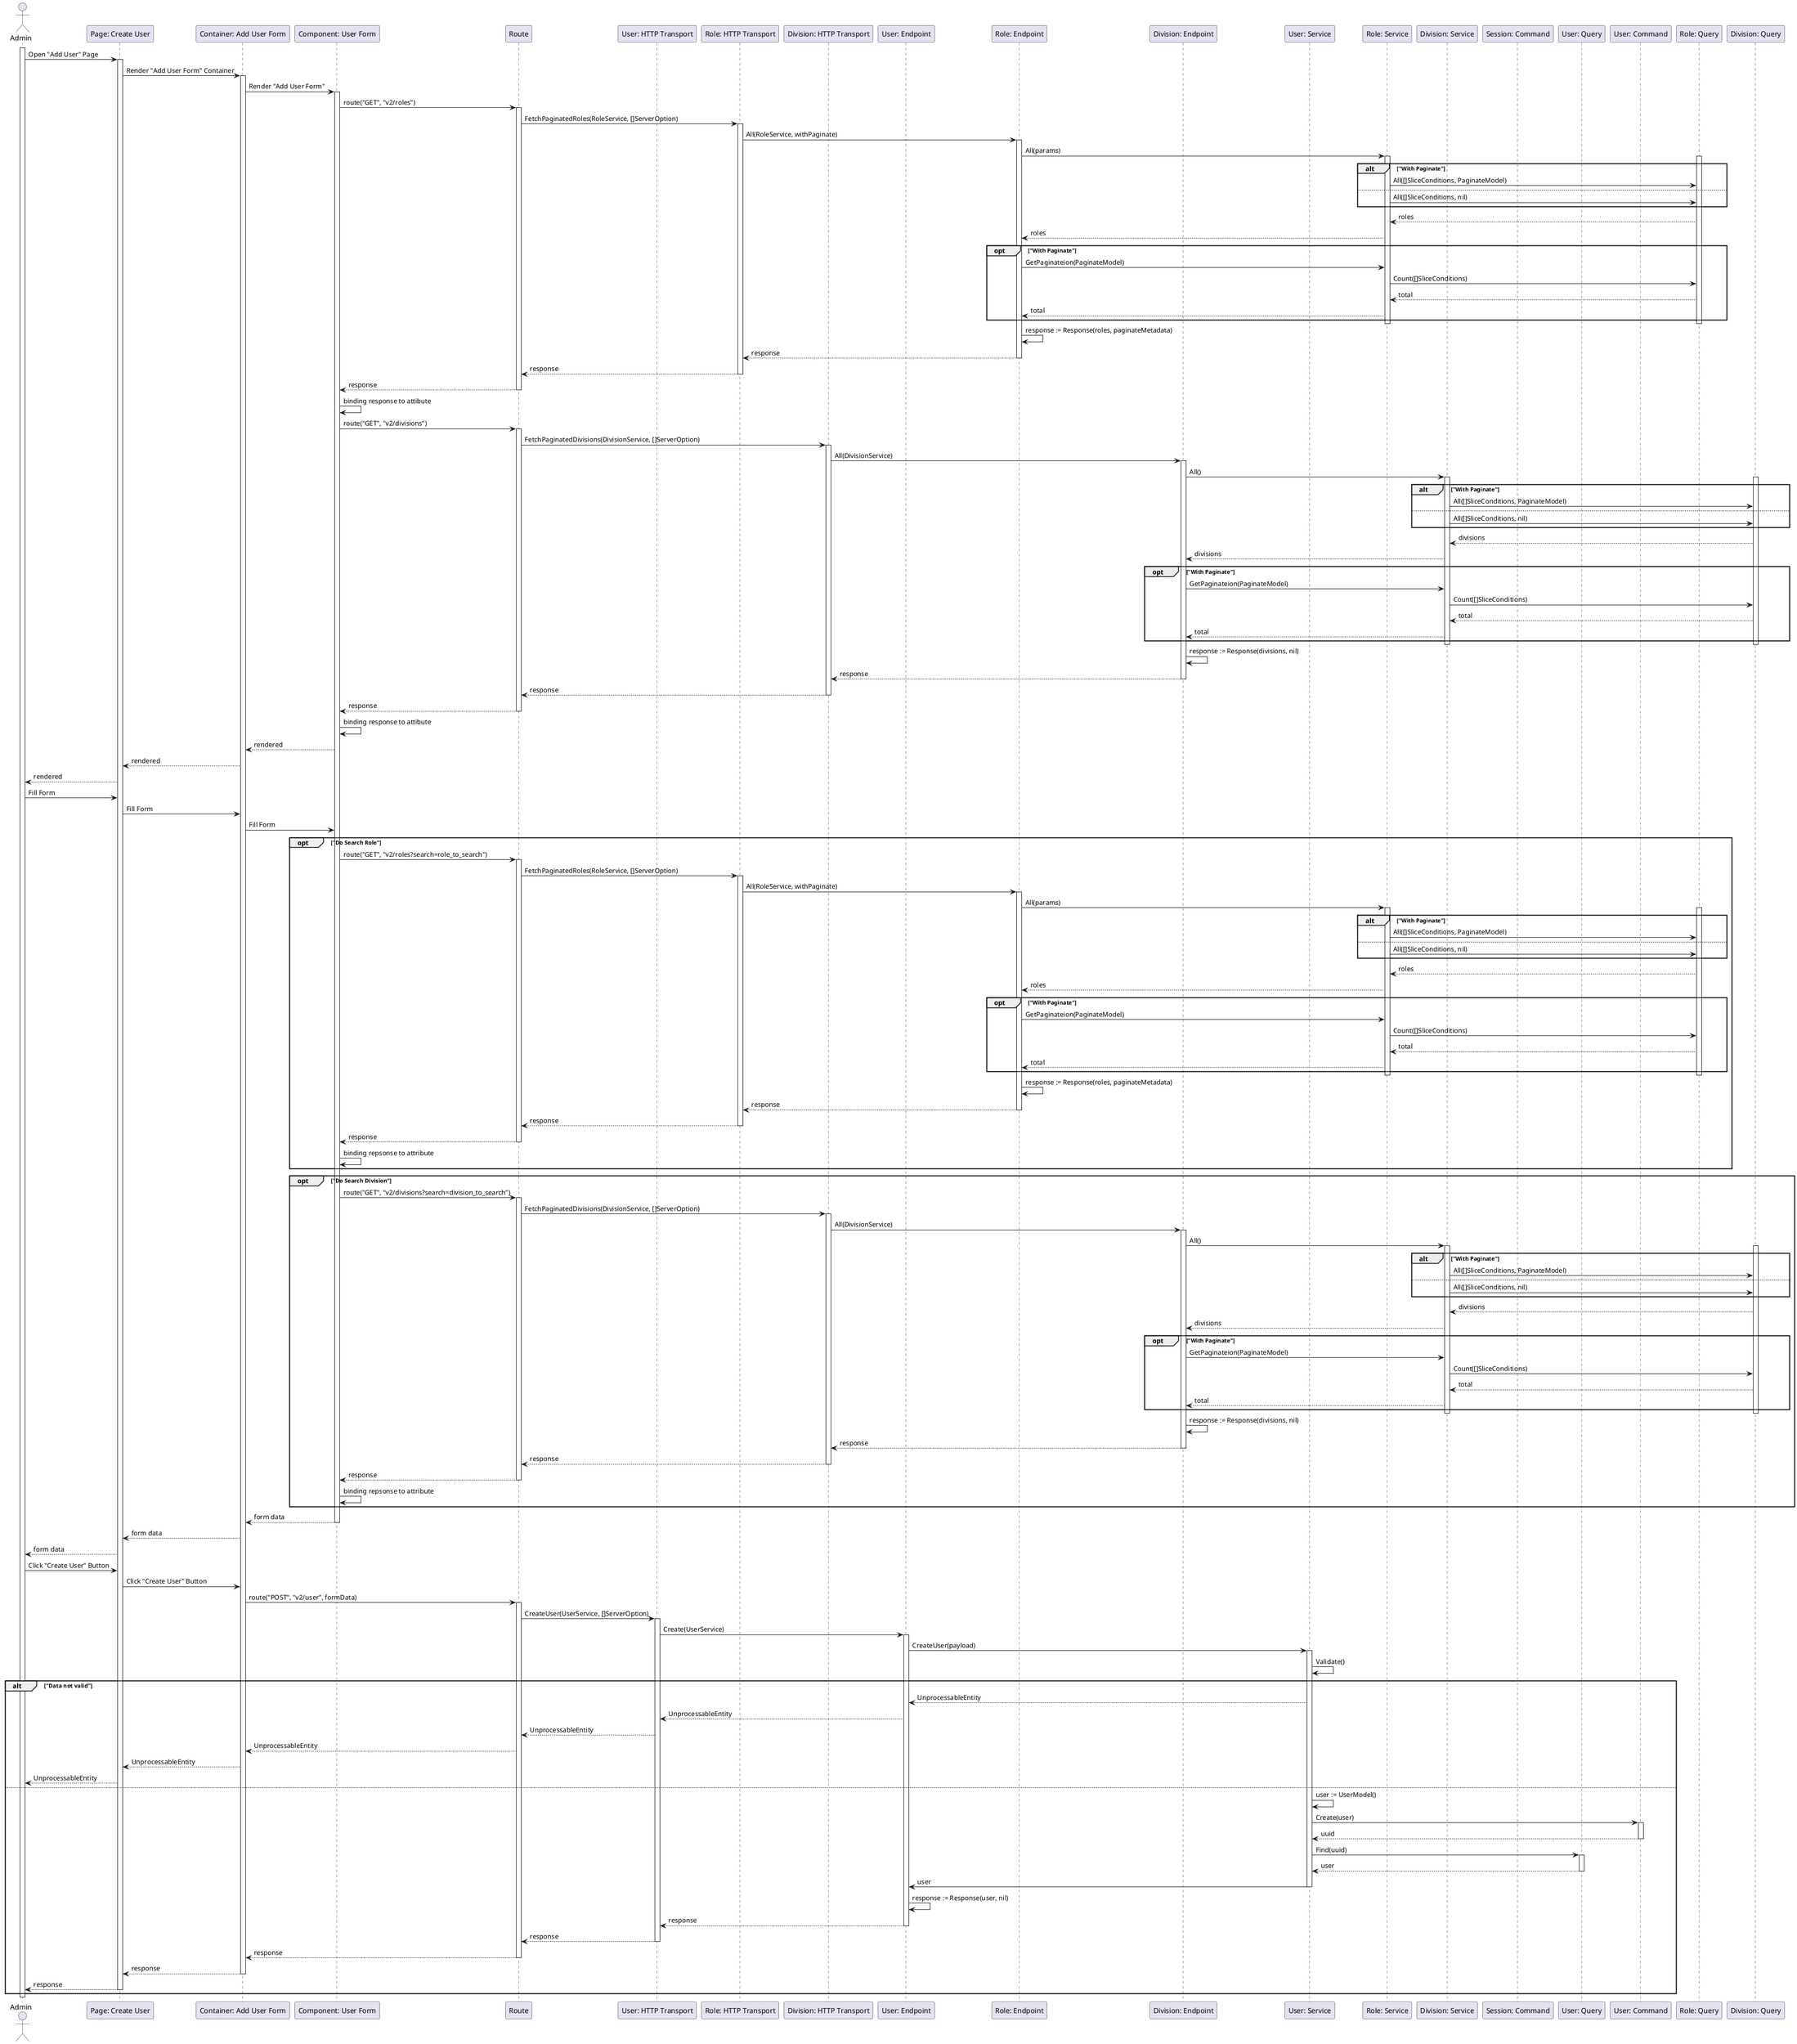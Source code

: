 @startuml CreateUser

actor Admin
participant "Page: Create User" as CreateUserPage
participant "Container: Add User Form" as AddUserFormContainer
participant "Component: User Form" as UserFormComponent
participant "Route" as Route
participant "User: HTTP Transport" as UserHTTPTransport
participant "Role: HTTP Transport" as RoleHTTPTransport
participant "Division: HTTP Transport" as DivisionHTTPTransport
participant "User: Endpoint" as UserEndpoint
participant "Role: Endpoint" as RoleEndpoint
participant "Division: Endpoint" as DivisionEndpoint
participant "User: Service" as UserService
participant "Role: Service" as RoleService
participant "Division: Service" as DivisionService
participant "Session: Command" as SessionCommand
participant "User: Query" as UserQuery
participant "User: Command" as UserCommand
participant "Role: Query" as RoleQuery
participant "Division: Query" as DivisionQuery

activate Admin

' Load Data
Admin->CreateUserPage: Open "Add User" Page
activate CreateUserPage
CreateUserPage->AddUserFormContainer: Render "Add User Form" Container
activate AddUserFormContainer
AddUserFormContainer->UserFormComponent: Render "Add User Form"

' Fetch Roles
activate UserFormComponent
UserFormComponent->Route: route("GET", "v2/roles")
activate Route
Route->RoleHTTPTransport: FetchPaginatedRoles(RoleService, []ServerOption)
activate RoleHTTPTransport
RoleHTTPTransport->RoleEndpoint: All(RoleService, withPaginate)
activate RoleEndpoint
RoleEndpoint->RoleService: All(params)
activate RoleService
activate RoleQuery

alt "With Paginate"
    RoleService->RoleQuery: All([]SliceConditions, PaginateModel)
else
    RoleService->RoleQuery: All([]SliceConditions, nil)
end

RoleQuery-->RoleService: roles
RoleService-->RoleEndpoint: roles

opt "With Paginate"
    RoleEndpoint->RoleService: GetPaginateion(PaginateModel)
    RoleService->RoleQuery: Count([]SliceConditions)
    RoleQuery-->RoleService: total
    RoleService-->RoleEndpoint: total
end

deactivate RoleQuery
deactivate RoleService
RoleEndpoint->RoleEndpoint: response := Response(roles, paginateMetadata)
RoleEndpoint-->RoleHTTPTransport: response
deactivate RoleEndpoint
RoleHTTPTransport-->Route: response
deactivate RoleHTTPTransport
Route-->UserFormComponent: response
deactivate Route
UserFormComponent->UserFormComponent: binding response to attibute
' End Fetch Roles

' Fetch Division
UserFormComponent->Route: route("GET", "v2/divisions")
activate Route
Route->DivisionHTTPTransport: FetchPaginatedDivisions(DivisionService, []ServerOption)
activate DivisionHTTPTransport
DivisionHTTPTransport->DivisionEndpoint: All(DivisionService)
activate DivisionEndpoint
DivisionEndpoint->DivisionService: All()
activate DivisionService
activate DivisionQuery

alt "With Paginate"
    DivisionService->DivisionQuery: All([]SliceConditions, PaginateModel)
else
    DivisionService->DivisionQuery: All([]SliceConditions, nil)
end

DivisionQuery-->DivisionService: divisions
DivisionService-->DivisionEndpoint: divisions

opt "With Paginate"
    DivisionEndpoint->DivisionService: GetPaginateion(PaginateModel)
    DivisionService->DivisionQuery: Count([]SliceConditions)
    DivisionQuery-->DivisionService: total
    DivisionService-->DivisionEndpoint: total
end

deactivate DivisionQuery
deactivate DivisionService
DivisionEndpoint->DivisionEndpoint: response := Response(divisions, nil)
DivisionEndpoint-->DivisionHTTPTransport: response
deactivate DivisionEndpoint
DivisionHTTPTransport-->Route: response
deactivate DivisionHTTPTransport
Route-->UserFormComponent: response
deactivate Route
UserFormComponent->UserFormComponent: binding response to attibute
' End Fetch Division

UserFormComponent-->AddUserFormContainer: rendered
AddUserFormContainer-->CreateUserPage: rendered
CreateUserPage-->Admin: rendered
' End Load Data

' Fill Data
Admin->CreateUserPage: Fill Form
CreateUserPage->AddUserFormContainer: Fill Form
AddUserFormContainer->UserFormComponent: Fill Form

opt "Do Search Role"
    UserFormComponent->Route: route("GET", "v2/roles?search=role_to_search")
    activate Route
    Route->RoleHTTPTransport: FetchPaginatedRoles(RoleService, []ServerOption)
    activate RoleHTTPTransport
    RoleHTTPTransport->RoleEndpoint: All(RoleService, withPaginate)
    activate RoleEndpoint
    RoleEndpoint->RoleService: All(params)
    activate RoleService
    activate RoleQuery

    alt "With Paginate"
        RoleService->RoleQuery: All([]SliceConditions, PaginateModel)
    else
        RoleService->RoleQuery: All([]SliceConditions, nil)
    end

    RoleQuery-->RoleService: roles
    RoleService-->RoleEndpoint: roles

    opt "With Paginate"
        RoleEndpoint->RoleService: GetPaginateion(PaginateModel)
        RoleService->RoleQuery: Count([]SliceConditions)
        RoleQuery-->RoleService: total
        RoleService-->RoleEndpoint: total
    end

    deactivate RoleQuery
    deactivate RoleService
    RoleEndpoint->RoleEndpoint: response := Response(roles, paginateMetadata)
    RoleEndpoint-->RoleHTTPTransport: response
    deactivate RoleEndpoint
    RoleHTTPTransport-->Route: response
    deactivate RoleHTTPTransport
    Route-->UserFormComponent: response
    deactivate Route
    UserFormComponent->UserFormComponent: binding repsonse to attribute
end

opt "Do Search Division"
    UserFormComponent->Route: route("GET", "v2/divisions?search=division_to_search")
    activate Route
    Route->DivisionHTTPTransport: FetchPaginatedDivisions(DivisionService, []ServerOption)
    activate DivisionHTTPTransport
    DivisionHTTPTransport->DivisionEndpoint: All(DivisionService)
    activate DivisionEndpoint
    DivisionEndpoint->DivisionService: All()
    activate DivisionService
    activate DivisionQuery

    alt "With Paginate"
        DivisionService->DivisionQuery: All([]SliceConditions, PaginateModel)
    else
        DivisionService->DivisionQuery: All([]SliceConditions, nil)
    end

    DivisionQuery-->DivisionService: divisions
    DivisionService-->DivisionEndpoint: divisions

    opt "With Paginate"
        DivisionEndpoint->DivisionService: GetPaginateion(PaginateModel)
        DivisionService->DivisionQuery: Count([]SliceConditions)
        DivisionQuery-->DivisionService: total
        DivisionService-->DivisionEndpoint: total
    end

    deactivate DivisionQuery
    deactivate DivisionService
    DivisionEndpoint->DivisionEndpoint: response := Response(divisions, nil)
    DivisionEndpoint-->DivisionHTTPTransport: response
    deactivate DivisionEndpoint
    DivisionHTTPTransport-->Route: response
    deactivate DivisionHTTPTransport
    Route-->UserFormComponent: response
    deactivate Route
    UserFormComponent->UserFormComponent: binding repsonse to attribute
end

UserFormComponent-->AddUserFormContainer: form data
deactivate UserFormComponent
AddUserFormContainer-->CreateUserPage: form data
CreateUserPage-->Admin: form data
' End Fill Data

Admin->CreateUserPage: Click "Create User" Button
CreateUserPage->AddUserFormContainer: Click "Create User" Button
AddUserFormContainer->Route: route("POST", "v2/user", formData)
activate Route
Route->UserHTTPTransport: CreateUser(UserService, []ServerOption)
activate UserHTTPTransport
UserHTTPTransport->UserEndpoint: Create(UserService)
activate UserEndpoint
UserEndpoint->UserService: CreateUser(payload)
activate UserService
UserService->UserService: Validate()

alt "Data not valid"
    UserService-->UserEndpoint: UnprocessableEntity
    UserEndpoint-->UserHTTPTransport: UnprocessableEntity
    UserHTTPTransport-->Route: UnprocessableEntity
    Route-->AddUserFormContainer: UnprocessableEntity
    AddUserFormContainer-->CreateUserPage: UnprocessableEntity
    CreateUserPage-->Admin: UnprocessableEntity
else
    UserService->UserService: user := UserModel()
    UserService->UserCommand: Create(user)
    activate UserCommand
    UserCommand-->UserService: uuid
    deactivate UserCommand
    UserService->UserQuery: Find(uuid)
    activate UserQuery
    UserQuery-->UserService: user
    deactivate UserQuery
    UserService->UserEndpoint: user
    deactivate UserService
    UserEndpoint->UserEndpoint:  response := Response(user, nil)
    UserEndpoint-->UserHTTPTransport: response
    deactivate UserEndpoint
    UserHTTPTransport-->Route: response
    deactivate UserHTTPTransport
    Route-->AddUserFormContainer: response
    deactivate Route
    AddUserFormContainer-->CreateUserPage: response
    deactivate AddUserFormContainer
    CreateUserPage-->Admin: response
    deactivate CreateUserPage
end

deactivate Admin

@enduml